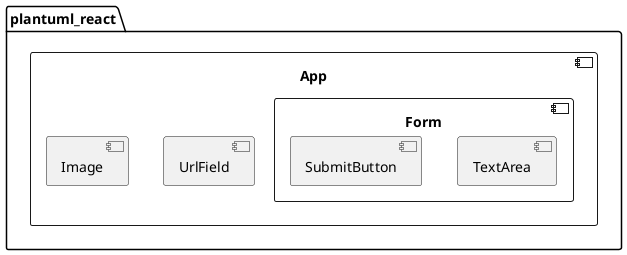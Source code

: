 @startuml

package plantuml_react {
    component App {
        component Form {
            component TextArea
            component SubmitButton
        }
        component UrlField
        component Image
    }
}

@enduml